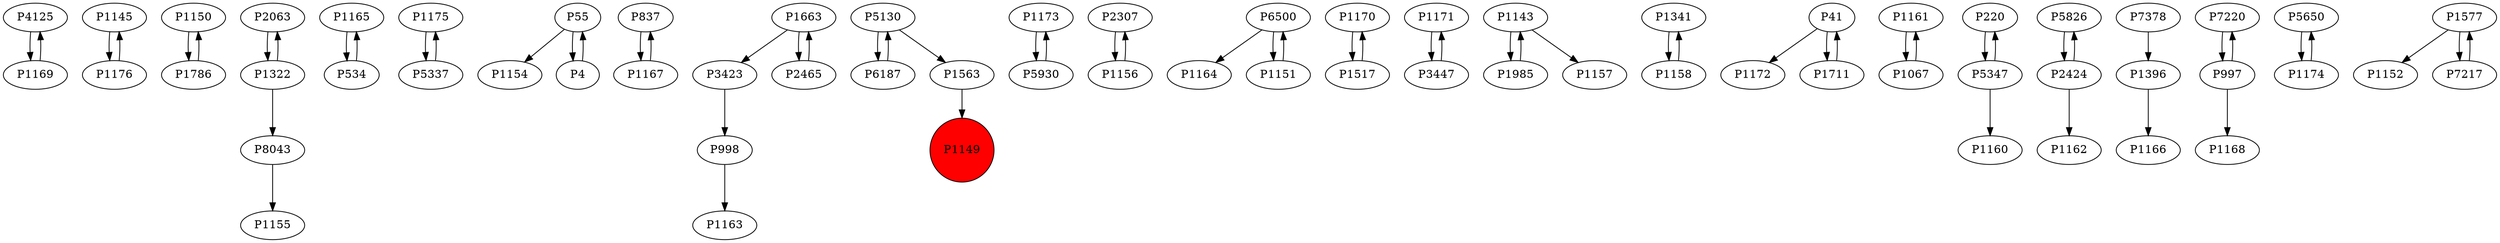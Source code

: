 digraph {
	P4125 -> P1169
	P1145 -> P1176
	P1150 -> P1786
	P2063 -> P1322
	P1165 -> P534
	P1175 -> P5337
	P55 -> P1154
	P837 -> P1167
	P534 -> P1165
	P3423 -> P998
	P5337 -> P1175
	P5130 -> P6187
	P1173 -> P5930
	P2307 -> P1156
	P6500 -> P1164
	P1167 -> P837
	P1170 -> P1517
	P1171 -> P3447
	P1151 -> P6500
	P1143 -> P1985
	P1341 -> P1158
	P1786 -> P1150
	P1169 -> P4125
	P5130 -> P1563
	P1517 -> P1170
	P1158 -> P1341
	P41 -> P1172
	P1161 -> P1067
	P1143 -> P1157
	P220 -> P5347
	P5826 -> P2424
	P1663 -> P3423
	P7378 -> P1396
	P5347 -> P1160
	P2465 -> P1663
	P1322 -> P8043
	P7220 -> P997
	P1322 -> P2063
	P6187 -> P5130
	P6500 -> P1151
	P55 -> P4
	P5930 -> P1173
	P2424 -> P5826
	P1985 -> P1143
	P4 -> P55
	P2424 -> P1162
	P1156 -> P2307
	P5650 -> P1174
	P1563 -> P1149
	P1577 -> P1152
	P1067 -> P1161
	P41 -> P1711
	P1396 -> P1166
	P3447 -> P1171
	P997 -> P7220
	P8043 -> P1155
	P1174 -> P5650
	P998 -> P1163
	P5347 -> P220
	P997 -> P1168
	P1663 -> P2465
	P1176 -> P1145
	P1711 -> P41
	P1577 -> P7217
	P7217 -> P1577
	P1149 [shape=circle]
	P1149 [style=filled]
	P1149 [fillcolor=red]
}